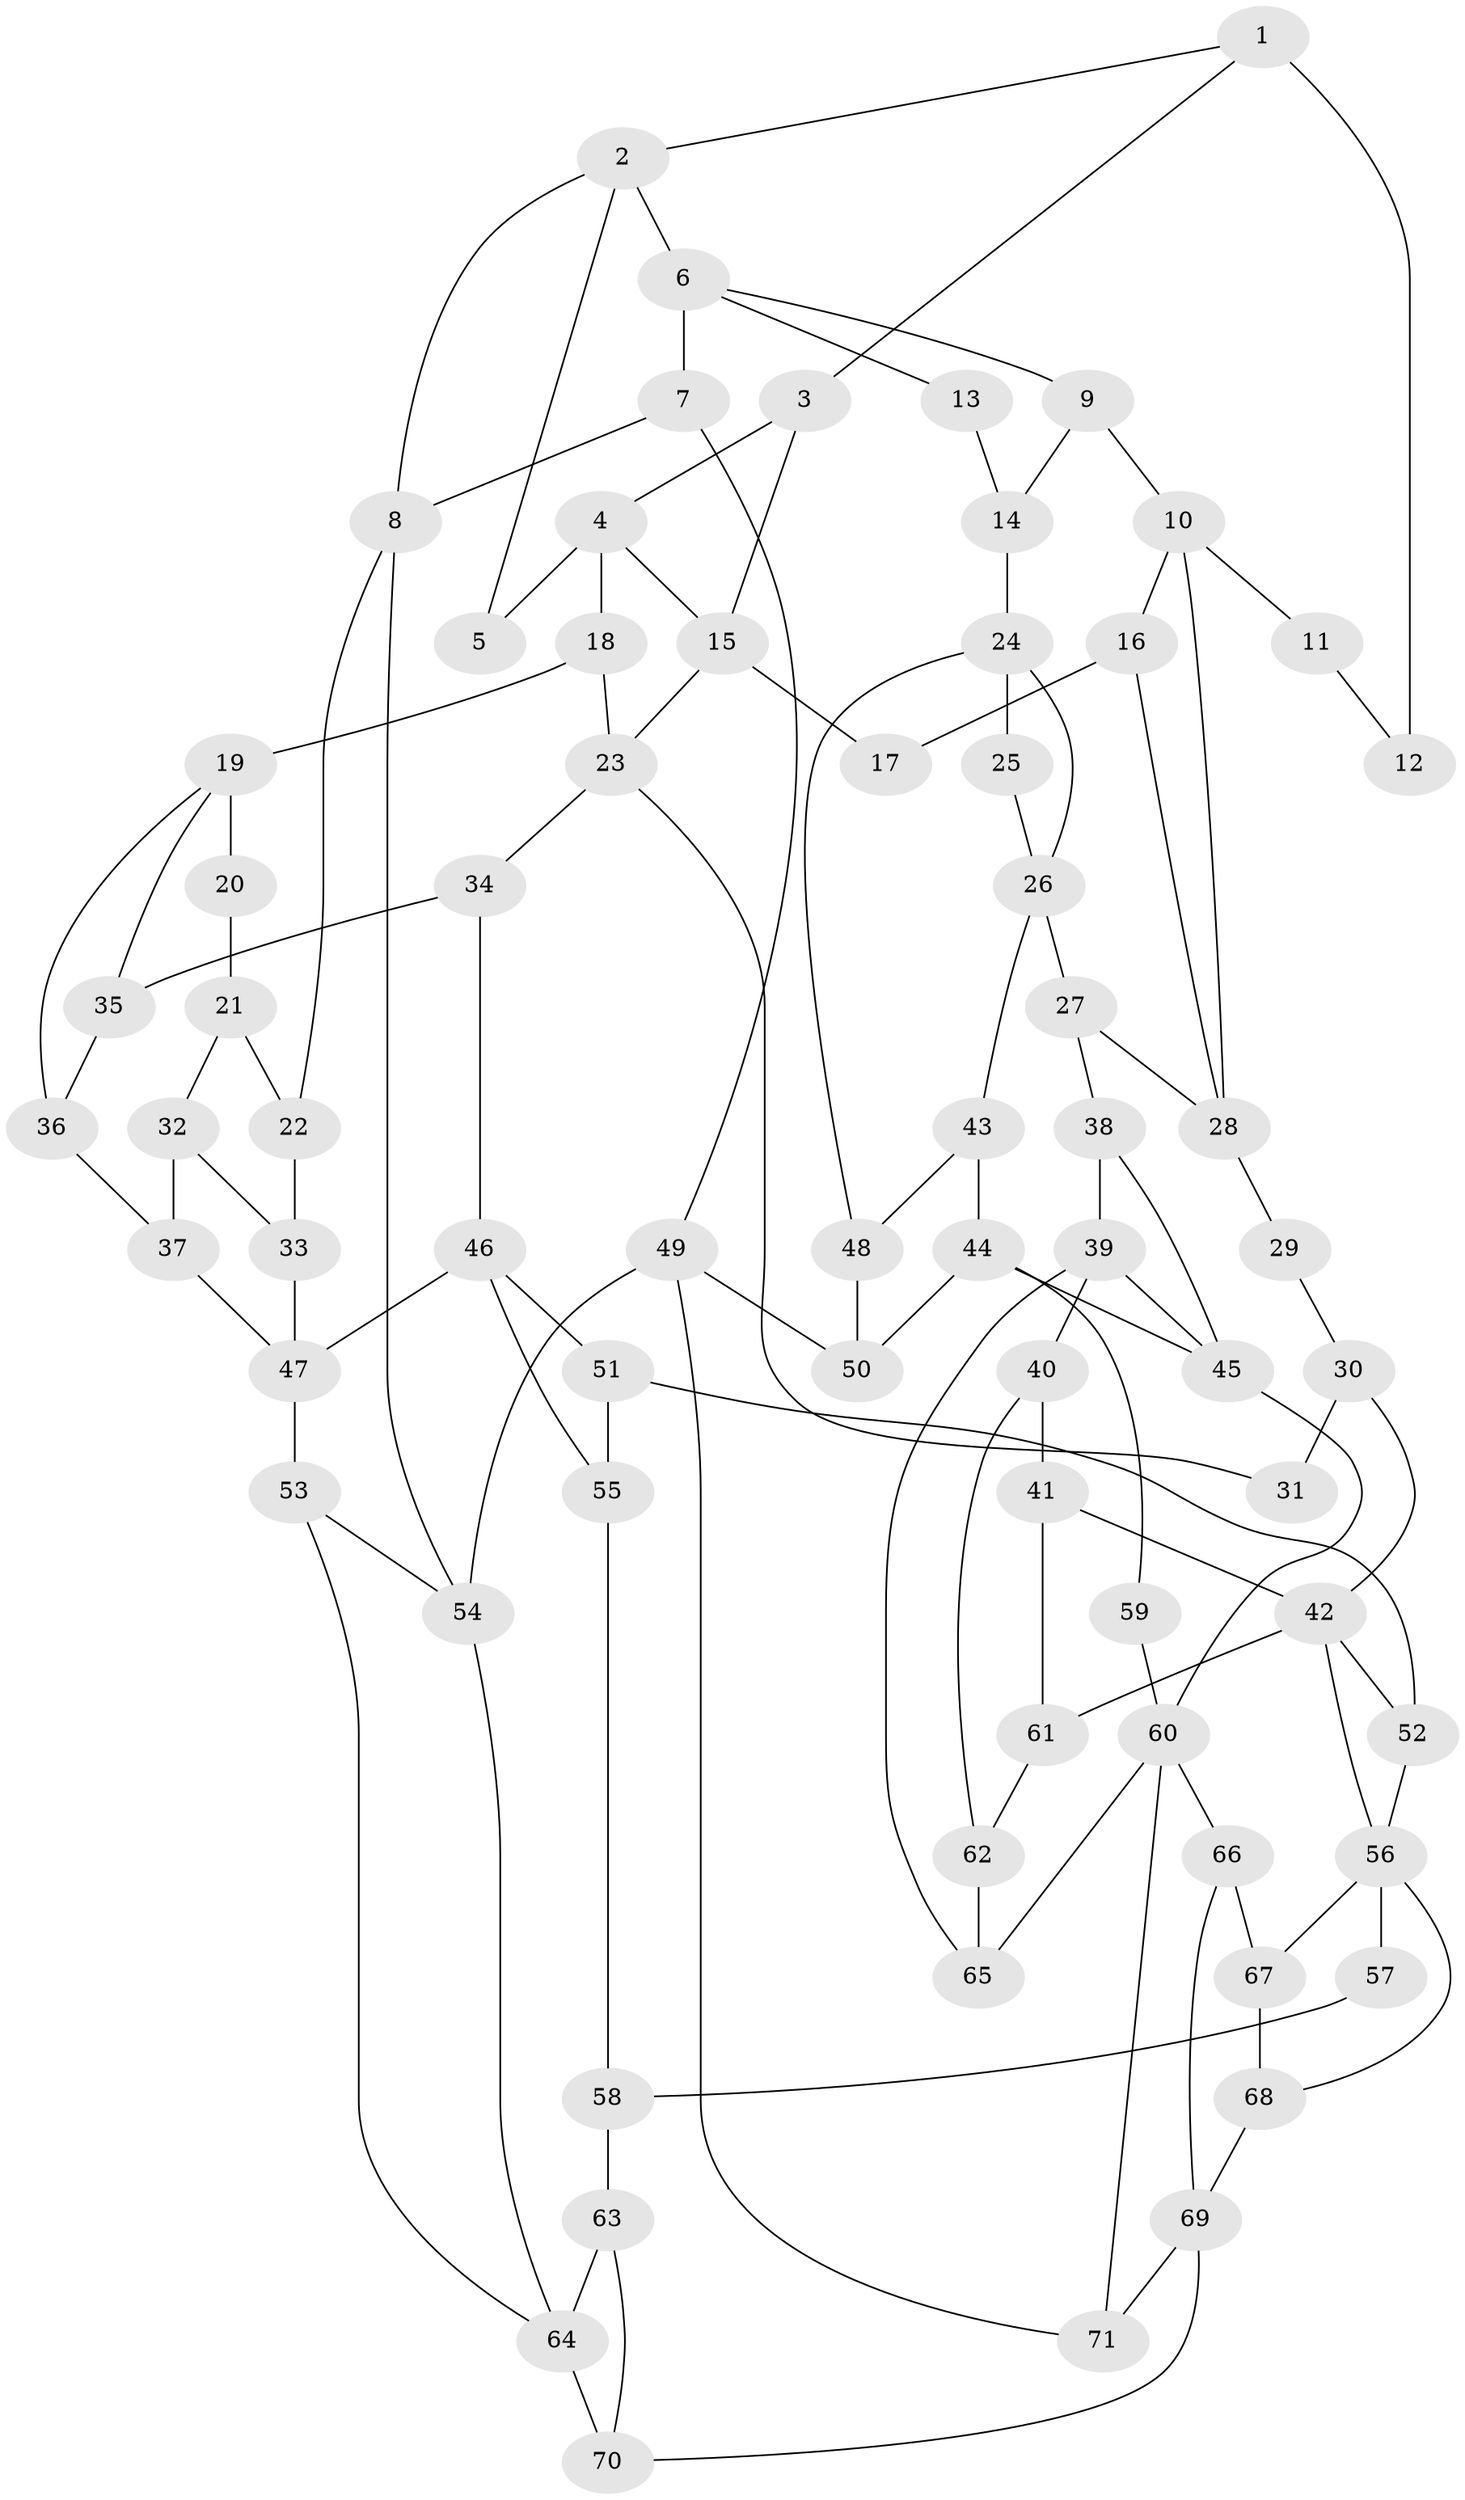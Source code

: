 // original degree distribution, {3: 0.02112676056338028, 5: 0.5, 4: 0.23943661971830985, 6: 0.23943661971830985}
// Generated by graph-tools (version 1.1) at 2025/38/03/09/25 02:38:29]
// undirected, 71 vertices, 114 edges
graph export_dot {
graph [start="1"]
  node [color=gray90,style=filled];
  1;
  2;
  3;
  4;
  5;
  6;
  7;
  8;
  9;
  10;
  11;
  12;
  13;
  14;
  15;
  16;
  17;
  18;
  19;
  20;
  21;
  22;
  23;
  24;
  25;
  26;
  27;
  28;
  29;
  30;
  31;
  32;
  33;
  34;
  35;
  36;
  37;
  38;
  39;
  40;
  41;
  42;
  43;
  44;
  45;
  46;
  47;
  48;
  49;
  50;
  51;
  52;
  53;
  54;
  55;
  56;
  57;
  58;
  59;
  60;
  61;
  62;
  63;
  64;
  65;
  66;
  67;
  68;
  69;
  70;
  71;
  1 -- 2 [weight=1.0];
  1 -- 3 [weight=1.0];
  1 -- 12 [weight=2.0];
  2 -- 5 [weight=1.0];
  2 -- 6 [weight=1.0];
  2 -- 8 [weight=1.0];
  3 -- 4 [weight=1.0];
  3 -- 15 [weight=1.0];
  4 -- 5 [weight=2.0];
  4 -- 15 [weight=1.0];
  4 -- 18 [weight=2.0];
  6 -- 7 [weight=2.0];
  6 -- 9 [weight=1.0];
  6 -- 13 [weight=1.0];
  7 -- 8 [weight=1.0];
  7 -- 49 [weight=1.0];
  8 -- 22 [weight=1.0];
  8 -- 54 [weight=1.0];
  9 -- 10 [weight=2.0];
  9 -- 14 [weight=2.0];
  10 -- 11 [weight=2.0];
  10 -- 16 [weight=1.0];
  10 -- 28 [weight=1.0];
  11 -- 12 [weight=1.0];
  13 -- 14 [weight=2.0];
  14 -- 24 [weight=2.0];
  15 -- 17 [weight=2.0];
  15 -- 23 [weight=1.0];
  16 -- 17 [weight=1.0];
  16 -- 28 [weight=1.0];
  18 -- 19 [weight=2.0];
  18 -- 23 [weight=1.0];
  19 -- 20 [weight=2.0];
  19 -- 35 [weight=1.0];
  19 -- 36 [weight=1.0];
  20 -- 21 [weight=4.0];
  21 -- 22 [weight=1.0];
  21 -- 32 [weight=1.0];
  22 -- 33 [weight=1.0];
  23 -- 31 [weight=1.0];
  23 -- 34 [weight=1.0];
  24 -- 25 [weight=2.0];
  24 -- 26 [weight=1.0];
  24 -- 48 [weight=1.0];
  25 -- 26 [weight=1.0];
  26 -- 27 [weight=2.0];
  26 -- 43 [weight=2.0];
  27 -- 28 [weight=2.0];
  27 -- 38 [weight=1.0];
  28 -- 29 [weight=2.0];
  29 -- 30 [weight=1.0];
  30 -- 31 [weight=1.0];
  30 -- 42 [weight=1.0];
  32 -- 33 [weight=1.0];
  32 -- 37 [weight=1.0];
  33 -- 47 [weight=1.0];
  34 -- 35 [weight=1.0];
  34 -- 46 [weight=1.0];
  35 -- 36 [weight=1.0];
  36 -- 37 [weight=1.0];
  37 -- 47 [weight=1.0];
  38 -- 39 [weight=1.0];
  38 -- 45 [weight=1.0];
  39 -- 40 [weight=2.0];
  39 -- 45 [weight=1.0];
  39 -- 65 [weight=1.0];
  40 -- 41 [weight=1.0];
  40 -- 62 [weight=1.0];
  41 -- 42 [weight=1.0];
  41 -- 61 [weight=1.0];
  42 -- 52 [weight=1.0];
  42 -- 56 [weight=1.0];
  42 -- 61 [weight=1.0];
  43 -- 44 [weight=2.0];
  43 -- 48 [weight=1.0];
  44 -- 45 [weight=1.0];
  44 -- 50 [weight=1.0];
  44 -- 59 [weight=1.0];
  45 -- 60 [weight=1.0];
  46 -- 47 [weight=2.0];
  46 -- 51 [weight=1.0];
  46 -- 55 [weight=1.0];
  47 -- 53 [weight=2.0];
  48 -- 50 [weight=1.0];
  49 -- 50 [weight=1.0];
  49 -- 54 [weight=1.0];
  49 -- 71 [weight=1.0];
  51 -- 52 [weight=1.0];
  51 -- 55 [weight=1.0];
  52 -- 56 [weight=1.0];
  53 -- 54 [weight=1.0];
  53 -- 64 [weight=1.0];
  54 -- 64 [weight=1.0];
  55 -- 58 [weight=1.0];
  56 -- 57 [weight=2.0];
  56 -- 67 [weight=1.0];
  56 -- 68 [weight=1.0];
  57 -- 58 [weight=1.0];
  58 -- 63 [weight=1.0];
  59 -- 60 [weight=2.0];
  60 -- 65 [weight=1.0];
  60 -- 66 [weight=1.0];
  60 -- 71 [weight=1.0];
  61 -- 62 [weight=1.0];
  62 -- 65 [weight=1.0];
  63 -- 64 [weight=1.0];
  63 -- 70 [weight=1.0];
  64 -- 70 [weight=3.0];
  66 -- 67 [weight=1.0];
  66 -- 69 [weight=1.0];
  67 -- 68 [weight=1.0];
  68 -- 69 [weight=1.0];
  69 -- 70 [weight=2.0];
  69 -- 71 [weight=1.0];
}
